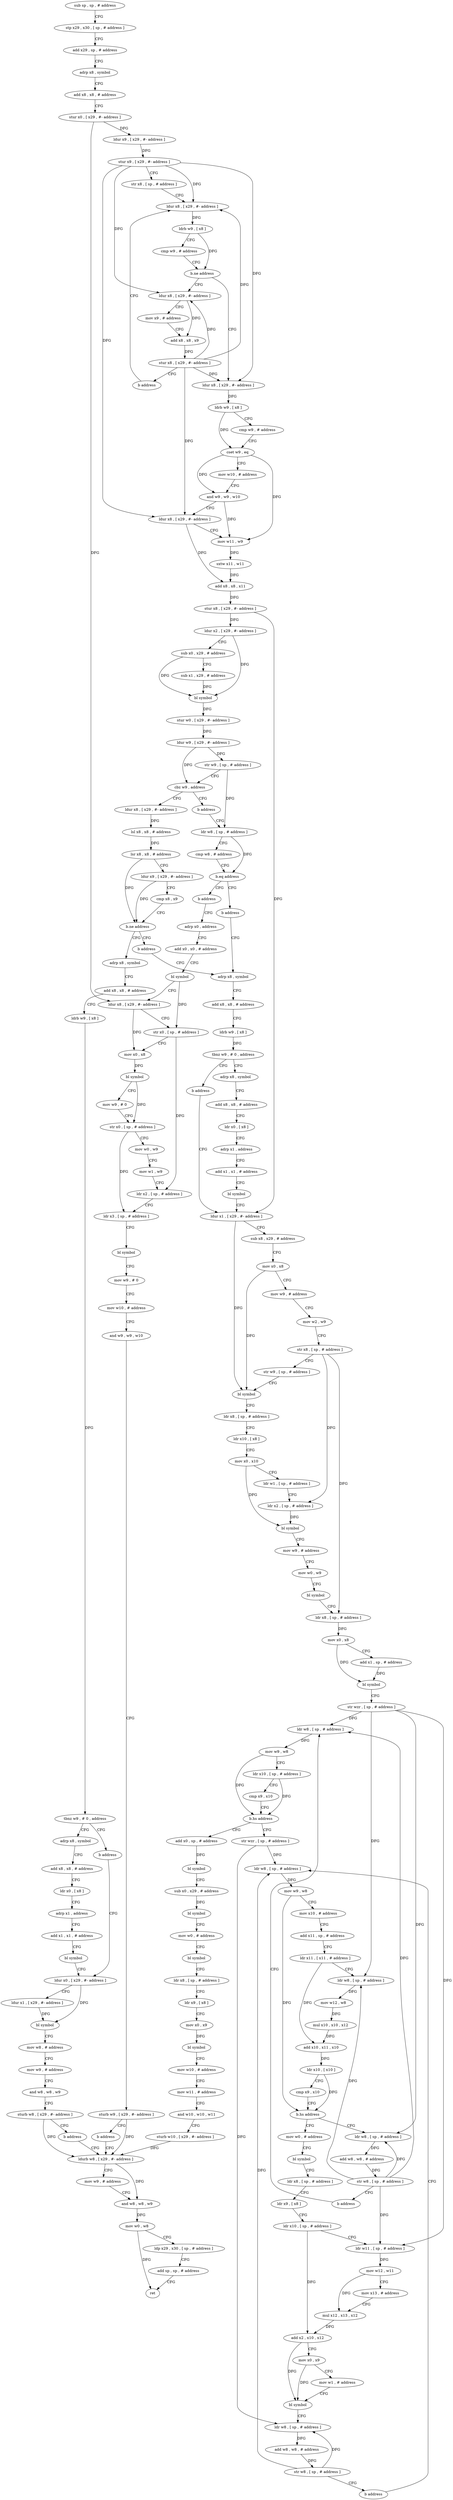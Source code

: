 digraph "func" {
"4202408" [label = "sub sp , sp , # address" ]
"4202412" [label = "stp x29 , x30 , [ sp , # address ]" ]
"4202416" [label = "add x29 , sp , # address" ]
"4202420" [label = "adrp x8 , symbol" ]
"4202424" [label = "add x8 , x8 , # address" ]
"4202428" [label = "stur x0 , [ x29 , #- address ]" ]
"4202432" [label = "ldur x9 , [ x29 , #- address ]" ]
"4202436" [label = "stur x9 , [ x29 , #- address ]" ]
"4202440" [label = "str x8 , [ sp , # address ]" ]
"4202444" [label = "ldur x8 , [ x29 , #- address ]" ]
"4202480" [label = "ldur x8 , [ x29 , #- address ]" ]
"4202484" [label = "ldrb w9 , [ x8 ]" ]
"4202488" [label = "cmp w9 , # address" ]
"4202492" [label = "cset w9 , eq" ]
"4202496" [label = "mov w10 , # address" ]
"4202500" [label = "and w9 , w9 , w10" ]
"4202504" [label = "ldur x8 , [ x29 , #- address ]" ]
"4202508" [label = "mov w11 , w9" ]
"4202512" [label = "sxtw x11 , w11" ]
"4202516" [label = "add x8 , x8 , x11" ]
"4202520" [label = "stur x8 , [ x29 , #- address ]" ]
"4202524" [label = "ldur x2 , [ x29 , #- address ]" ]
"4202528" [label = "sub x0 , x29 , # address" ]
"4202532" [label = "sub x1 , x29 , # address" ]
"4202536" [label = "bl symbol" ]
"4202540" [label = "stur w0 , [ x29 , #- address ]" ]
"4202544" [label = "ldur w9 , [ x29 , #- address ]" ]
"4202548" [label = "str w9 , [ sp , # address ]" ]
"4202552" [label = "cbz w9 , address" ]
"4202576" [label = "ldur x8 , [ x29 , #- address ]" ]
"4202556" [label = "b address" ]
"4202460" [label = "ldur x8 , [ x29 , #- address ]" ]
"4202464" [label = "mov x9 , # address" ]
"4202468" [label = "add x8 , x8 , x9" ]
"4202472" [label = "stur x8 , [ x29 , #- address ]" ]
"4202476" [label = "b address" ]
"4202580" [label = "lsl x8 , x8 , # address" ]
"4202584" [label = "lsr x8 , x8 , # address" ]
"4202588" [label = "ldur x9 , [ x29 , #- address ]" ]
"4202592" [label = "cmp x8 , x9" ]
"4202596" [label = "b.ne address" ]
"4202676" [label = "b address" ]
"4202600" [label = "adrp x8 , symbol" ]
"4202560" [label = "ldr w8 , [ sp , # address ]" ]
"4202448" [label = "ldrb w9 , [ x8 ]" ]
"4202452" [label = "cmp w9 , # address" ]
"4202456" [label = "b.ne address" ]
"4202760" [label = "adrp x8 , symbol" ]
"4202604" [label = "add x8 , x8 , # address" ]
"4202608" [label = "ldrb w9 , [ x8 ]" ]
"4202612" [label = "tbnz w9 , # 0 , address" ]
"4202620" [label = "adrp x8 , symbol" ]
"4202616" [label = "b address" ]
"4202564" [label = "cmp w8 , # address" ]
"4202568" [label = "b.eq address" ]
"4202680" [label = "b address" ]
"4202572" [label = "b address" ]
"4202764" [label = "add x8 , x8 , # address" ]
"4202768" [label = "ldrb w9 , [ x8 ]" ]
"4202772" [label = "tbnz w9 , # 0 , address" ]
"4202780" [label = "adrp x8 , symbol" ]
"4202776" [label = "b address" ]
"4202624" [label = "add x8 , x8 , # address" ]
"4202628" [label = "ldr x0 , [ x8 ]" ]
"4202632" [label = "adrp x1 , address" ]
"4202636" [label = "add x1 , x1 , # address" ]
"4202640" [label = "bl symbol" ]
"4202644" [label = "ldur x0 , [ x29 , #- address ]" ]
"4202684" [label = "adrp x0 , address" ]
"4202784" [label = "add x8 , x8 , # address" ]
"4202788" [label = "ldr x0 , [ x8 ]" ]
"4202792" [label = "adrp x1 , address" ]
"4202796" [label = "add x1 , x1 , # address" ]
"4202800" [label = "bl symbol" ]
"4202804" [label = "ldur x1 , [ x29 , #- address ]" ]
"4203104" [label = "ldurb w8 , [ x29 , #- address ]" ]
"4203108" [label = "mov w9 , # address" ]
"4203112" [label = "and w8 , w8 , w9" ]
"4203116" [label = "mov w0 , w8" ]
"4203120" [label = "ldp x29 , x30 , [ sp , # address ]" ]
"4203124" [label = "add sp , sp , # address" ]
"4203128" [label = "ret" ]
"4202648" [label = "ldur x1 , [ x29 , #- address ]" ]
"4202652" [label = "bl symbol" ]
"4202656" [label = "mov w8 , # address" ]
"4202660" [label = "mov w9 , # address" ]
"4202664" [label = "and w8 , w8 , w9" ]
"4202668" [label = "sturb w8 , [ x29 , #- address ]" ]
"4202672" [label = "b address" ]
"4202688" [label = "add x0 , x0 , # address" ]
"4202692" [label = "bl symbol" ]
"4202696" [label = "ldur x8 , [ x29 , #- address ]" ]
"4202700" [label = "str x0 , [ sp , # address ]" ]
"4202704" [label = "mov x0 , x8" ]
"4202708" [label = "bl symbol" ]
"4202712" [label = "mov w9 , # 0" ]
"4202716" [label = "str x0 , [ sp , # address ]" ]
"4202720" [label = "mov w0 , w9" ]
"4202724" [label = "mov w1 , w9" ]
"4202728" [label = "ldr x2 , [ sp , # address ]" ]
"4202732" [label = "ldr x3 , [ sp , # address ]" ]
"4202736" [label = "bl symbol" ]
"4202740" [label = "mov w9 , # 0" ]
"4202744" [label = "mov w10 , # address" ]
"4202748" [label = "and w9 , w9 , w10" ]
"4202752" [label = "sturb w9 , [ x29 , #- address ]" ]
"4202756" [label = "b address" ]
"4203048" [label = "add x0 , sp , # address" ]
"4203052" [label = "bl symbol" ]
"4203056" [label = "sub x0 , x29 , # address" ]
"4203060" [label = "bl symbol" ]
"4203064" [label = "mov w0 , # address" ]
"4203068" [label = "bl symbol" ]
"4203072" [label = "ldr x8 , [ sp , # address ]" ]
"4203076" [label = "ldr x9 , [ x8 ]" ]
"4203080" [label = "mov x0 , x9" ]
"4203084" [label = "bl symbol" ]
"4203088" [label = "mov w10 , # address" ]
"4203092" [label = "mov w11 , # address" ]
"4203096" [label = "and w10 , w10 , w11" ]
"4203100" [label = "sturb w10 , [ x29 , #- address ]" ]
"4202912" [label = "str wzr , [ sp , # address ]" ]
"4202916" [label = "ldr w8 , [ sp , # address ]" ]
"4202808" [label = "sub x8 , x29 , # address" ]
"4202812" [label = "mov x0 , x8" ]
"4202816" [label = "mov w9 , # address" ]
"4202820" [label = "mov w2 , w9" ]
"4202824" [label = "str x8 , [ sp , # address ]" ]
"4202828" [label = "str w9 , [ sp , # address ]" ]
"4202832" [label = "bl symbol" ]
"4202836" [label = "ldr x8 , [ sp , # address ]" ]
"4202840" [label = "ldr x10 , [ x8 ]" ]
"4202844" [label = "mov x0 , x10" ]
"4202848" [label = "ldr w1 , [ sp , # address ]" ]
"4202852" [label = "ldr x2 , [ sp , # address ]" ]
"4202856" [label = "bl symbol" ]
"4202860" [label = "mov w9 , # address" ]
"4202864" [label = "mov w0 , w9" ]
"4202868" [label = "bl symbol" ]
"4202872" [label = "ldr x8 , [ sp , # address ]" ]
"4202876" [label = "mov x0 , x8" ]
"4202880" [label = "add x1 , sp , # address" ]
"4202884" [label = "bl symbol" ]
"4202888" [label = "str wzr , [ sp , # address ]" ]
"4202892" [label = "ldr w8 , [ sp , # address ]" ]
"4203032" [label = "ldr w8 , [ sp , # address ]" ]
"4203036" [label = "add w8 , w8 , # address" ]
"4203040" [label = "str w8 , [ sp , # address ]" ]
"4203044" [label = "b address" ]
"4202964" [label = "mov w0 , # address" ]
"4202968" [label = "bl symbol" ]
"4202972" [label = "ldr x8 , [ sp , # address ]" ]
"4202976" [label = "ldr x9 , [ x8 ]" ]
"4202980" [label = "ldr x10 , [ sp , # address ]" ]
"4202984" [label = "ldr w11 , [ sp , # address ]" ]
"4202988" [label = "mov w12 , w11" ]
"4202992" [label = "mov x13 , # address" ]
"4202996" [label = "mul x12 , x13 , x12" ]
"4203000" [label = "add x2 , x10 , x12" ]
"4203004" [label = "mov x0 , x9" ]
"4203008" [label = "mov w1 , # address" ]
"4203012" [label = "bl symbol" ]
"4203016" [label = "ldr w8 , [ sp , # address ]" ]
"4203020" [label = "add w8 , w8 , # address" ]
"4203024" [label = "str w8 , [ sp , # address ]" ]
"4203028" [label = "b address" ]
"4202896" [label = "mov w9 , w8" ]
"4202900" [label = "ldr x10 , [ sp , # address ]" ]
"4202904" [label = "cmp x9 , x10" ]
"4202908" [label = "b.hs address" ]
"4202920" [label = "mov w9 , w8" ]
"4202924" [label = "mov x10 , # address" ]
"4202928" [label = "add x11 , sp , # address" ]
"4202932" [label = "ldr x11 , [ x11 , # address ]" ]
"4202936" [label = "ldr w8 , [ sp , # address ]" ]
"4202940" [label = "mov w12 , w8" ]
"4202944" [label = "mul x10 , x10 , x12" ]
"4202948" [label = "add x10 , x11 , x10" ]
"4202952" [label = "ldr x10 , [ x10 ]" ]
"4202956" [label = "cmp x9 , x10" ]
"4202960" [label = "b.hs address" ]
"4202408" -> "4202412" [ label = "CFG" ]
"4202412" -> "4202416" [ label = "CFG" ]
"4202416" -> "4202420" [ label = "CFG" ]
"4202420" -> "4202424" [ label = "CFG" ]
"4202424" -> "4202428" [ label = "CFG" ]
"4202428" -> "4202432" [ label = "DFG" ]
"4202428" -> "4202696" [ label = "DFG" ]
"4202432" -> "4202436" [ label = "DFG" ]
"4202436" -> "4202440" [ label = "CFG" ]
"4202436" -> "4202444" [ label = "DFG" ]
"4202436" -> "4202480" [ label = "DFG" ]
"4202436" -> "4202460" [ label = "DFG" ]
"4202436" -> "4202504" [ label = "DFG" ]
"4202440" -> "4202444" [ label = "CFG" ]
"4202444" -> "4202448" [ label = "DFG" ]
"4202480" -> "4202484" [ label = "DFG" ]
"4202484" -> "4202488" [ label = "CFG" ]
"4202484" -> "4202492" [ label = "DFG" ]
"4202488" -> "4202492" [ label = "CFG" ]
"4202492" -> "4202496" [ label = "CFG" ]
"4202492" -> "4202500" [ label = "DFG" ]
"4202492" -> "4202508" [ label = "DFG" ]
"4202496" -> "4202500" [ label = "CFG" ]
"4202500" -> "4202504" [ label = "CFG" ]
"4202500" -> "4202508" [ label = "DFG" ]
"4202504" -> "4202508" [ label = "CFG" ]
"4202504" -> "4202516" [ label = "DFG" ]
"4202508" -> "4202512" [ label = "DFG" ]
"4202512" -> "4202516" [ label = "DFG" ]
"4202516" -> "4202520" [ label = "DFG" ]
"4202520" -> "4202524" [ label = "DFG" ]
"4202520" -> "4202804" [ label = "DFG" ]
"4202524" -> "4202528" [ label = "CFG" ]
"4202524" -> "4202536" [ label = "DFG" ]
"4202528" -> "4202532" [ label = "CFG" ]
"4202528" -> "4202536" [ label = "DFG" ]
"4202532" -> "4202536" [ label = "DFG" ]
"4202536" -> "4202540" [ label = "DFG" ]
"4202540" -> "4202544" [ label = "DFG" ]
"4202544" -> "4202548" [ label = "DFG" ]
"4202544" -> "4202552" [ label = "DFG" ]
"4202548" -> "4202552" [ label = "CFG" ]
"4202548" -> "4202560" [ label = "DFG" ]
"4202552" -> "4202576" [ label = "CFG" ]
"4202552" -> "4202556" [ label = "CFG" ]
"4202576" -> "4202580" [ label = "DFG" ]
"4202556" -> "4202560" [ label = "CFG" ]
"4202460" -> "4202464" [ label = "CFG" ]
"4202460" -> "4202468" [ label = "DFG" ]
"4202464" -> "4202468" [ label = "CFG" ]
"4202468" -> "4202472" [ label = "DFG" ]
"4202472" -> "4202476" [ label = "CFG" ]
"4202472" -> "4202444" [ label = "DFG" ]
"4202472" -> "4202480" [ label = "DFG" ]
"4202472" -> "4202460" [ label = "DFG" ]
"4202472" -> "4202504" [ label = "DFG" ]
"4202476" -> "4202444" [ label = "CFG" ]
"4202580" -> "4202584" [ label = "DFG" ]
"4202584" -> "4202588" [ label = "CFG" ]
"4202584" -> "4202596" [ label = "DFG" ]
"4202588" -> "4202592" [ label = "CFG" ]
"4202588" -> "4202596" [ label = "DFG" ]
"4202592" -> "4202596" [ label = "CFG" ]
"4202596" -> "4202676" [ label = "CFG" ]
"4202596" -> "4202600" [ label = "CFG" ]
"4202676" -> "4202760" [ label = "CFG" ]
"4202600" -> "4202604" [ label = "CFG" ]
"4202560" -> "4202564" [ label = "CFG" ]
"4202560" -> "4202568" [ label = "DFG" ]
"4202448" -> "4202452" [ label = "CFG" ]
"4202448" -> "4202456" [ label = "DFG" ]
"4202452" -> "4202456" [ label = "CFG" ]
"4202456" -> "4202480" [ label = "CFG" ]
"4202456" -> "4202460" [ label = "CFG" ]
"4202760" -> "4202764" [ label = "CFG" ]
"4202604" -> "4202608" [ label = "CFG" ]
"4202608" -> "4202612" [ label = "DFG" ]
"4202612" -> "4202620" [ label = "CFG" ]
"4202612" -> "4202616" [ label = "CFG" ]
"4202620" -> "4202624" [ label = "CFG" ]
"4202616" -> "4202644" [ label = "CFG" ]
"4202564" -> "4202568" [ label = "CFG" ]
"4202568" -> "4202680" [ label = "CFG" ]
"4202568" -> "4202572" [ label = "CFG" ]
"4202680" -> "4202760" [ label = "CFG" ]
"4202572" -> "4202684" [ label = "CFG" ]
"4202764" -> "4202768" [ label = "CFG" ]
"4202768" -> "4202772" [ label = "DFG" ]
"4202772" -> "4202780" [ label = "CFG" ]
"4202772" -> "4202776" [ label = "CFG" ]
"4202780" -> "4202784" [ label = "CFG" ]
"4202776" -> "4202804" [ label = "CFG" ]
"4202624" -> "4202628" [ label = "CFG" ]
"4202628" -> "4202632" [ label = "CFG" ]
"4202632" -> "4202636" [ label = "CFG" ]
"4202636" -> "4202640" [ label = "CFG" ]
"4202640" -> "4202644" [ label = "CFG" ]
"4202644" -> "4202648" [ label = "CFG" ]
"4202644" -> "4202652" [ label = "DFG" ]
"4202684" -> "4202688" [ label = "CFG" ]
"4202784" -> "4202788" [ label = "CFG" ]
"4202788" -> "4202792" [ label = "CFG" ]
"4202792" -> "4202796" [ label = "CFG" ]
"4202796" -> "4202800" [ label = "CFG" ]
"4202800" -> "4202804" [ label = "CFG" ]
"4202804" -> "4202808" [ label = "CFG" ]
"4202804" -> "4202832" [ label = "DFG" ]
"4203104" -> "4203108" [ label = "CFG" ]
"4203104" -> "4203112" [ label = "DFG" ]
"4203108" -> "4203112" [ label = "CFG" ]
"4203112" -> "4203116" [ label = "DFG" ]
"4203116" -> "4203120" [ label = "CFG" ]
"4203116" -> "4203128" [ label = "DFG" ]
"4203120" -> "4203124" [ label = "CFG" ]
"4203124" -> "4203128" [ label = "CFG" ]
"4202648" -> "4202652" [ label = "DFG" ]
"4202652" -> "4202656" [ label = "CFG" ]
"4202656" -> "4202660" [ label = "CFG" ]
"4202660" -> "4202664" [ label = "CFG" ]
"4202664" -> "4202668" [ label = "CFG" ]
"4202668" -> "4202672" [ label = "CFG" ]
"4202668" -> "4203104" [ label = "DFG" ]
"4202672" -> "4203104" [ label = "CFG" ]
"4202688" -> "4202692" [ label = "CFG" ]
"4202692" -> "4202696" [ label = "CFG" ]
"4202692" -> "4202700" [ label = "DFG" ]
"4202696" -> "4202700" [ label = "CFG" ]
"4202696" -> "4202704" [ label = "DFG" ]
"4202700" -> "4202704" [ label = "CFG" ]
"4202700" -> "4202728" [ label = "DFG" ]
"4202704" -> "4202708" [ label = "DFG" ]
"4202708" -> "4202712" [ label = "CFG" ]
"4202708" -> "4202716" [ label = "DFG" ]
"4202712" -> "4202716" [ label = "CFG" ]
"4202716" -> "4202720" [ label = "CFG" ]
"4202716" -> "4202732" [ label = "DFG" ]
"4202720" -> "4202724" [ label = "CFG" ]
"4202724" -> "4202728" [ label = "CFG" ]
"4202728" -> "4202732" [ label = "CFG" ]
"4202732" -> "4202736" [ label = "CFG" ]
"4202736" -> "4202740" [ label = "CFG" ]
"4202740" -> "4202744" [ label = "CFG" ]
"4202744" -> "4202748" [ label = "CFG" ]
"4202748" -> "4202752" [ label = "CFG" ]
"4202752" -> "4202756" [ label = "CFG" ]
"4202752" -> "4203104" [ label = "DFG" ]
"4202756" -> "4203104" [ label = "CFG" ]
"4203048" -> "4203052" [ label = "DFG" ]
"4203052" -> "4203056" [ label = "CFG" ]
"4203056" -> "4203060" [ label = "DFG" ]
"4203060" -> "4203064" [ label = "CFG" ]
"4203064" -> "4203068" [ label = "CFG" ]
"4203068" -> "4203072" [ label = "CFG" ]
"4203072" -> "4203076" [ label = "CFG" ]
"4203076" -> "4203080" [ label = "CFG" ]
"4203080" -> "4203084" [ label = "DFG" ]
"4203084" -> "4203088" [ label = "CFG" ]
"4203088" -> "4203092" [ label = "CFG" ]
"4203092" -> "4203096" [ label = "CFG" ]
"4203096" -> "4203100" [ label = "CFG" ]
"4203100" -> "4203104" [ label = "DFG" ]
"4202912" -> "4202916" [ label = "DFG" ]
"4202912" -> "4203016" [ label = "DFG" ]
"4202916" -> "4202920" [ label = "DFG" ]
"4202808" -> "4202812" [ label = "CFG" ]
"4202812" -> "4202816" [ label = "CFG" ]
"4202812" -> "4202832" [ label = "DFG" ]
"4202816" -> "4202820" [ label = "CFG" ]
"4202820" -> "4202824" [ label = "CFG" ]
"4202824" -> "4202828" [ label = "CFG" ]
"4202824" -> "4202852" [ label = "DFG" ]
"4202824" -> "4202872" [ label = "DFG" ]
"4202828" -> "4202832" [ label = "CFG" ]
"4202832" -> "4202836" [ label = "CFG" ]
"4202836" -> "4202840" [ label = "CFG" ]
"4202840" -> "4202844" [ label = "CFG" ]
"4202844" -> "4202848" [ label = "CFG" ]
"4202844" -> "4202856" [ label = "DFG" ]
"4202848" -> "4202852" [ label = "CFG" ]
"4202852" -> "4202856" [ label = "DFG" ]
"4202856" -> "4202860" [ label = "CFG" ]
"4202860" -> "4202864" [ label = "CFG" ]
"4202864" -> "4202868" [ label = "CFG" ]
"4202868" -> "4202872" [ label = "CFG" ]
"4202872" -> "4202876" [ label = "DFG" ]
"4202876" -> "4202880" [ label = "CFG" ]
"4202876" -> "4202884" [ label = "DFG" ]
"4202880" -> "4202884" [ label = "DFG" ]
"4202884" -> "4202888" [ label = "CFG" ]
"4202888" -> "4202892" [ label = "DFG" ]
"4202888" -> "4202936" [ label = "DFG" ]
"4202888" -> "4203032" [ label = "DFG" ]
"4202888" -> "4202984" [ label = "DFG" ]
"4202892" -> "4202896" [ label = "DFG" ]
"4203032" -> "4203036" [ label = "DFG" ]
"4203036" -> "4203040" [ label = "DFG" ]
"4203040" -> "4203044" [ label = "CFG" ]
"4203040" -> "4202892" [ label = "DFG" ]
"4203040" -> "4202936" [ label = "DFG" ]
"4203040" -> "4203032" [ label = "DFG" ]
"4203040" -> "4202984" [ label = "DFG" ]
"4203044" -> "4202892" [ label = "CFG" ]
"4202964" -> "4202968" [ label = "CFG" ]
"4202968" -> "4202972" [ label = "CFG" ]
"4202972" -> "4202976" [ label = "CFG" ]
"4202976" -> "4202980" [ label = "CFG" ]
"4202980" -> "4202984" [ label = "CFG" ]
"4202980" -> "4203000" [ label = "DFG" ]
"4202984" -> "4202988" [ label = "DFG" ]
"4202988" -> "4202992" [ label = "CFG" ]
"4202988" -> "4202996" [ label = "DFG" ]
"4202992" -> "4202996" [ label = "CFG" ]
"4202996" -> "4203000" [ label = "DFG" ]
"4203000" -> "4203004" [ label = "CFG" ]
"4203000" -> "4203012" [ label = "DFG" ]
"4203004" -> "4203008" [ label = "CFG" ]
"4203004" -> "4203012" [ label = "DFG" ]
"4203008" -> "4203012" [ label = "CFG" ]
"4203012" -> "4203016" [ label = "CFG" ]
"4203016" -> "4203020" [ label = "DFG" ]
"4203020" -> "4203024" [ label = "DFG" ]
"4203024" -> "4203028" [ label = "CFG" ]
"4203024" -> "4202916" [ label = "DFG" ]
"4203024" -> "4203016" [ label = "DFG" ]
"4203028" -> "4202916" [ label = "CFG" ]
"4202896" -> "4202900" [ label = "CFG" ]
"4202896" -> "4202908" [ label = "DFG" ]
"4202900" -> "4202904" [ label = "CFG" ]
"4202900" -> "4202908" [ label = "DFG" ]
"4202904" -> "4202908" [ label = "CFG" ]
"4202908" -> "4203048" [ label = "CFG" ]
"4202908" -> "4202912" [ label = "CFG" ]
"4202920" -> "4202924" [ label = "CFG" ]
"4202920" -> "4202960" [ label = "DFG" ]
"4202924" -> "4202928" [ label = "CFG" ]
"4202928" -> "4202932" [ label = "CFG" ]
"4202932" -> "4202936" [ label = "CFG" ]
"4202932" -> "4202948" [ label = "DFG" ]
"4202936" -> "4202940" [ label = "DFG" ]
"4202940" -> "4202944" [ label = "DFG" ]
"4202944" -> "4202948" [ label = "DFG" ]
"4202948" -> "4202952" [ label = "DFG" ]
"4202952" -> "4202956" [ label = "CFG" ]
"4202952" -> "4202960" [ label = "DFG" ]
"4202956" -> "4202960" [ label = "CFG" ]
"4202960" -> "4203032" [ label = "CFG" ]
"4202960" -> "4202964" [ label = "CFG" ]
}
